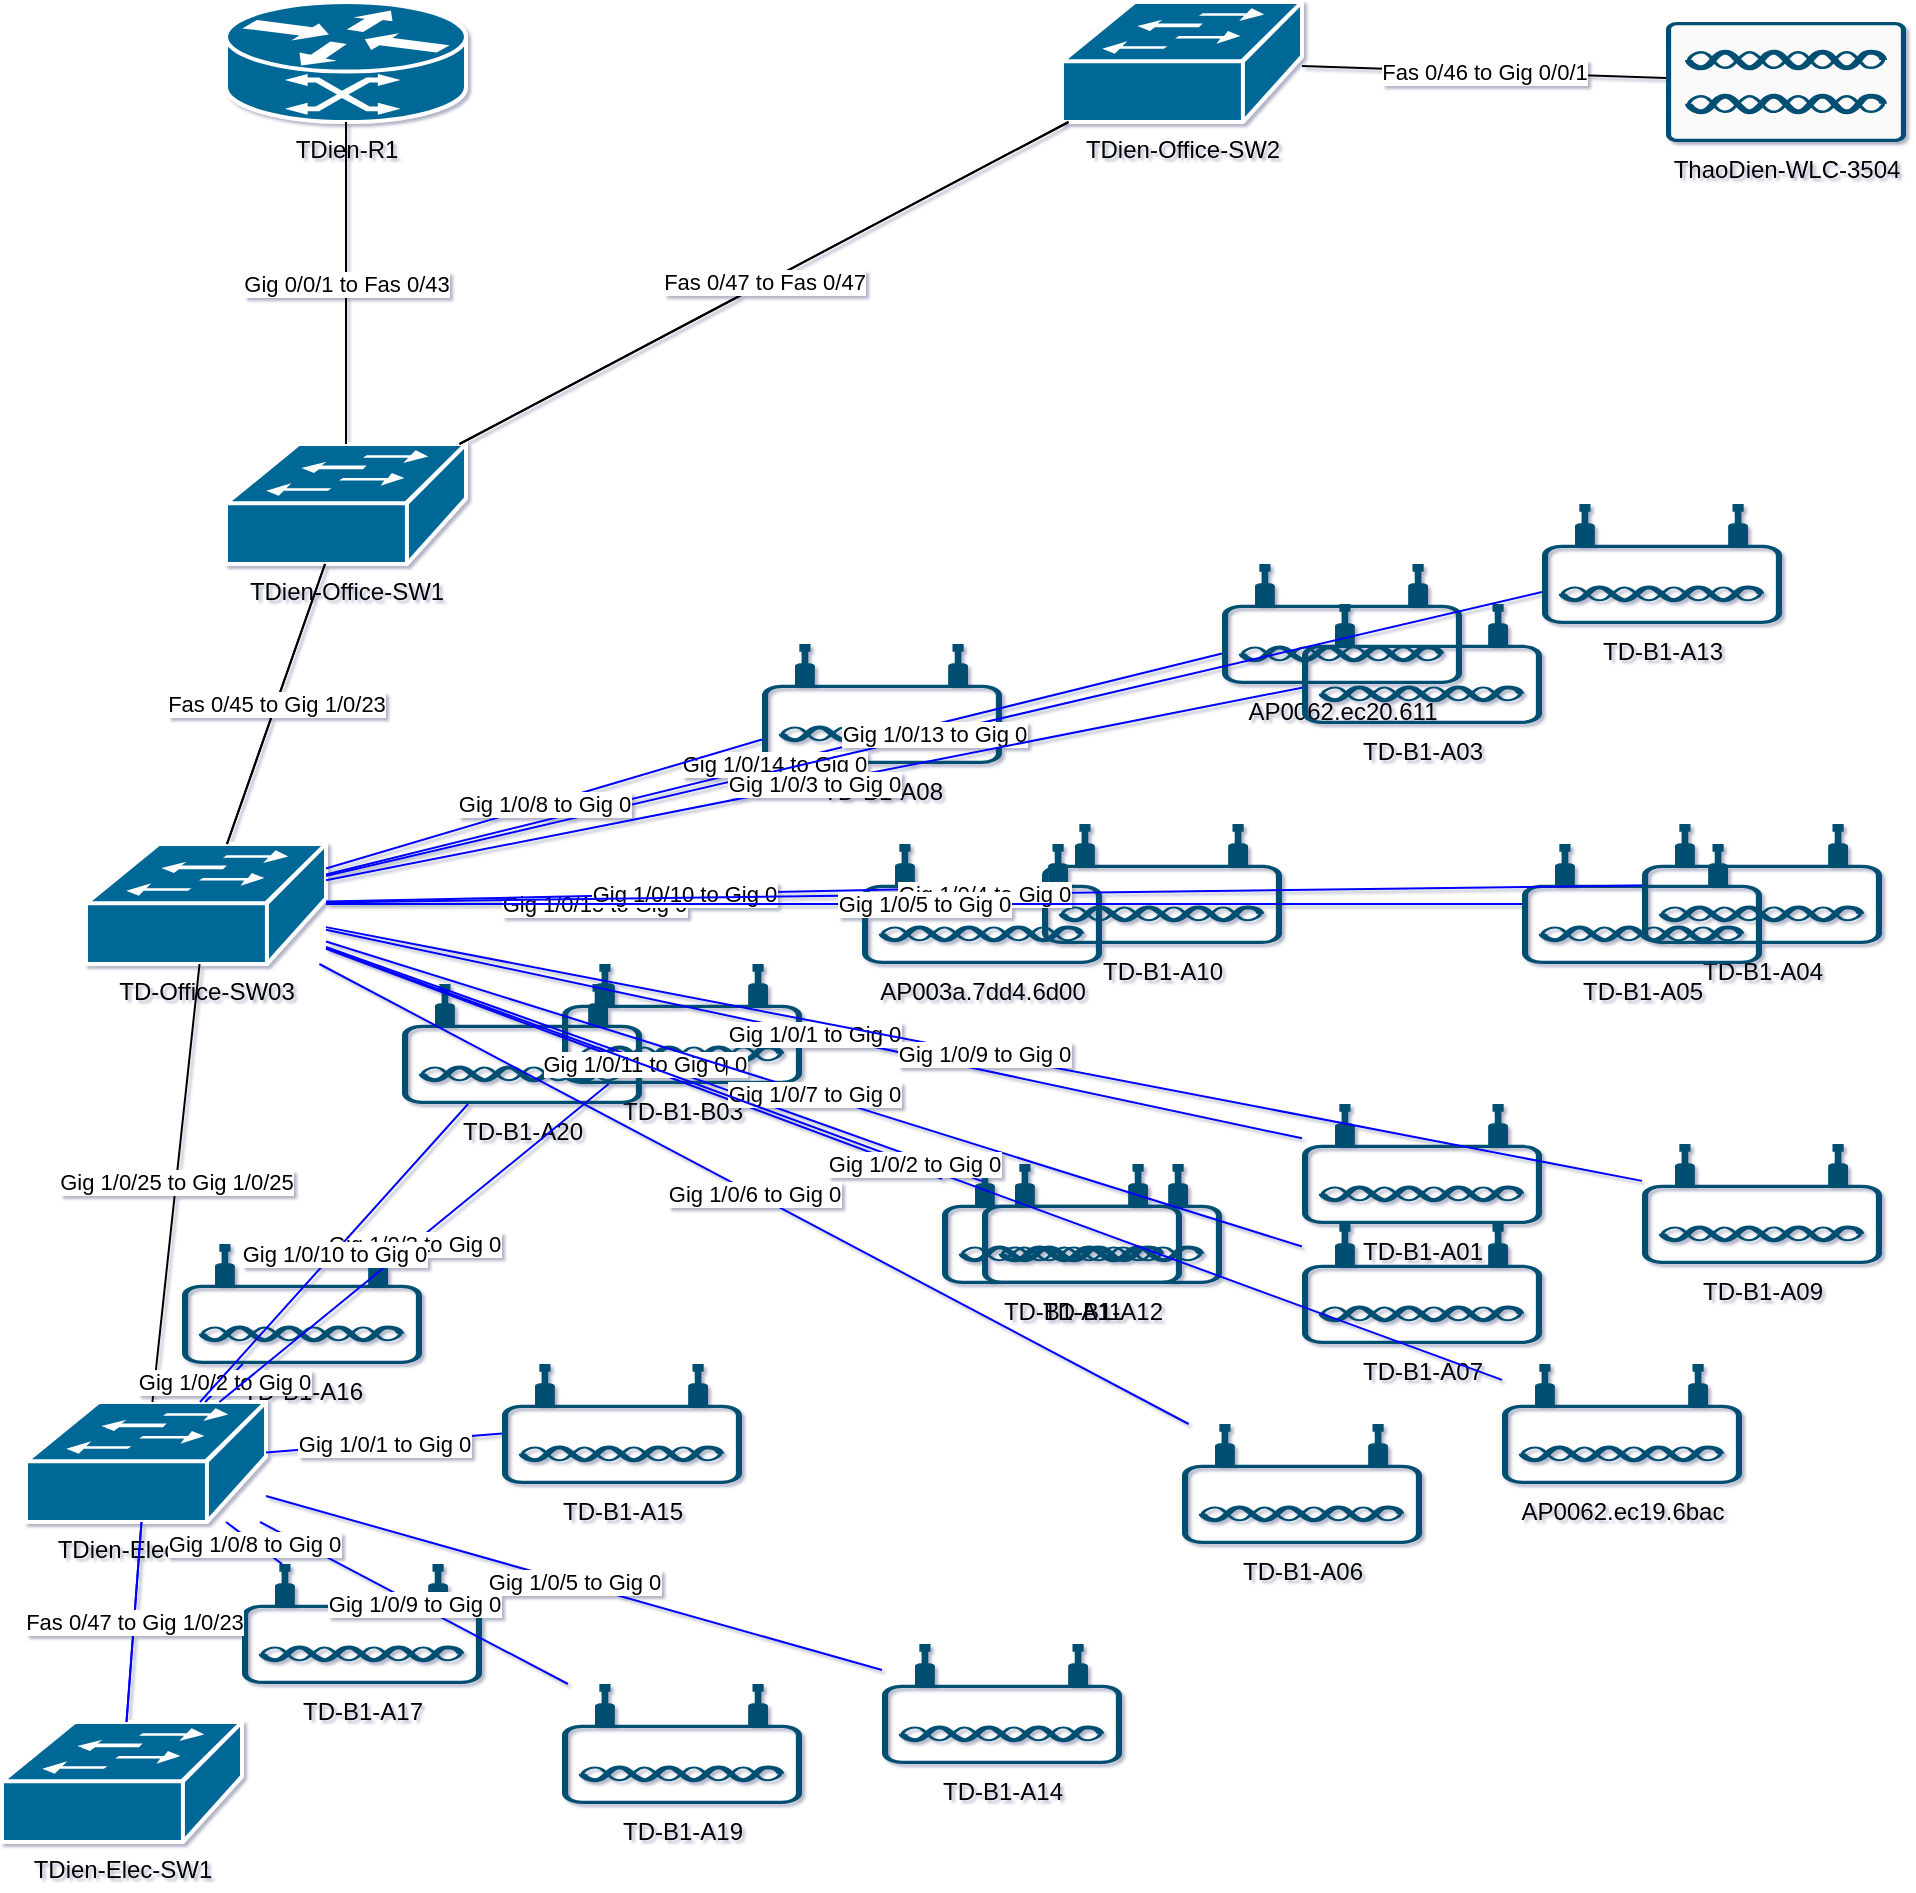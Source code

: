 <mxfile compressed="false" version="13.9.9" type="device">
  <diagram id="Page-1" name="Page-1">
    <mxGraphModel dx="1680" dy="803" grid="1" gridSize="10" guides="1" tooltips="1" connect="1" arrows="1" fold="1" page="1" pageScale="1" pageWidth="827" pageHeight="1169" math="0" shadow="1">
      <root>
        <mxCell id="0" />
        <mxCell id="1" parent="0" />
        <object label="TDien-Office-SW1" id="TDien-Office-SW1">
          <mxCell style="shape=mxgraph.cisco.switches.workgroup_switch;sketch=0;html=1;pointerEvents=1;dashed=0;fillColor=#036897;strokeColor=#ffffff;strokeWidth=2;verticalLabelPosition=bottom;verticalAlign=top;align=center;outlineConnect=0;" parent="1" vertex="1">
            <mxGeometry x="270" y="311" width="120" height="60" as="geometry" />
          </mxCell>
        </object>
        <object label="TDien-R1" id="TDien-R1">
          <mxCell style="shape=mxgraph.cisco.routers.atm_router;html=1;pointerEvents=1;dashed=0;fillColor=#036897;strokeColor=#ffffff;strokeWidth=2;verticalLabelPosition=bottom;verticalAlign=top;align=center;outlineConnect=0;" parent="1" vertex="1">
            <mxGeometry x="270" y="90" width="120" height="60" as="geometry" />
          </mxCell>
        </object>
        <object label="TD-Office-SW03" id="TD-Office-SW03">
          <mxCell style="shape=mxgraph.cisco.switches.workgroup_switch;sketch=0;html=1;pointerEvents=1;dashed=0;fillColor=#036897;strokeColor=#ffffff;strokeWidth=2;verticalLabelPosition=bottom;verticalAlign=top;align=center;outlineConnect=0;" parent="1" vertex="1">
            <mxGeometry x="200" y="511" width="120" height="60" as="geometry" />
          </mxCell>
        </object>
        <object label="TDien-Office-SW2" id="TDien-Office-SW2">
          <mxCell style="shape=mxgraph.cisco.switches.workgroup_switch;sketch=0;html=1;pointerEvents=1;dashed=0;fillColor=#036897;strokeColor=#ffffff;strokeWidth=2;verticalLabelPosition=bottom;verticalAlign=top;align=center;outlineConnect=0;" parent="1" vertex="1">
            <mxGeometry x="688" y="90" width="120" height="60" as="geometry" />
          </mxCell>
        </object>
        <object label="ThaoDien-WLC-3504" id="ThaoDien-WLC-3504">
          <mxCell style="sketch=0;points=[[0.015,0.015,0],[0.985,0.015,0],[0.985,0.985,0],[0.015,0.985,0],[0.25,0,0],[0.5,0,0],[0.75,0,0],[1,0.25,0],[1,0.5,0],[1,0.75,0],[0.75,1,0],[0.5,1,0],[0.25,1,0],[0,0.75,0],[0,0.5,0],[0,0.25,0]];verticalLabelPosition=bottom;html=1;verticalAlign=top;aspect=fixed;align=center;pointerEvents=1;shape=mxgraph.cisco19.rect;prIcon=dual_mode_access_point;fillColor=#FAFAFA;strokeColor=#005073;" parent="1" vertex="1">
            <mxGeometry x="990" y="100" width="120" height="60" as="geometry" />
          </mxCell>
        </object>
        <object label="TDien-Elec-SW2" id="TDien-Elec-SW2">
          <mxCell style="shape=mxgraph.cisco.switches.workgroup_switch;sketch=0;html=1;pointerEvents=1;dashed=0;fillColor=#036897;strokeColor=#ffffff;strokeWidth=2;verticalLabelPosition=bottom;verticalAlign=top;align=center;outlineConnect=0;" parent="1" vertex="1">
            <mxGeometry x="170" y="790" width="120" height="60" as="geometry" />
          </mxCell>
        </object>
        <object label="TDien-Elec-SW1" id="TDien-Elec-SW1">
          <mxCell style="shape=mxgraph.cisco.switches.workgroup_switch;sketch=0;html=1;pointerEvents=1;dashed=0;fillColor=#036897;strokeColor=#ffffff;strokeWidth=2;verticalLabelPosition=bottom;verticalAlign=top;align=center;outlineConnect=0;" parent="1" vertex="1">
            <mxGeometry x="158" y="950" width="120" height="60" as="geometry" />
          </mxCell>
        </object>
        <object label="TD-B1-A19" id="TD-B1-A19">
          <mxCell style="points=[[0.03,0.36,0],[0.18,0,0],[0.5,0.34,0],[0.82,0,0],[0.97,0.36,0],[1,0.67,0],[0.975,0.975,0],[0.5,1,0],[0.025,0.975,0],[0,0.67,0]];verticalLabelPosition=bottom;sketch=0;html=1;verticalAlign=top;aspect=fixed;align=center;pointerEvents=1;shape=mxgraph.cisco19.wireless_access_point;fillColor=#005073;strokeColor=none;" parent="1" vertex="1">
            <mxGeometry x="438" y="931" width="120" height="60" as="geometry" />
          </mxCell>
        </object>
        <object label="TD-B1-A14" id="TD-B1-A14">
          <mxCell style="points=[[0.03,0.36,0],[0.18,0,0],[0.5,0.34,0],[0.82,0,0],[0.97,0.36,0],[1,0.67,0],[0.975,0.975,0],[0.5,1,0],[0.025,0.975,0],[0,0.67,0]];verticalLabelPosition=bottom;sketch=0;html=1;verticalAlign=top;aspect=fixed;align=center;pointerEvents=1;shape=mxgraph.cisco19.wireless_access_point;fillColor=#005073;strokeColor=none;" parent="1" vertex="1">
            <mxGeometry x="598" y="911" width="120" height="60" as="geometry" />
          </mxCell>
        </object>
        <object label="TD-B1-A15" id="TD-B1-A15">
          <mxCell style="points=[[0.03,0.36,0],[0.18,0,0],[0.5,0.34,0],[0.82,0,0],[0.97,0.36,0],[1,0.67,0],[0.975,0.975,0],[0.5,1,0],[0.025,0.975,0],[0,0.67,0]];verticalLabelPosition=bottom;sketch=0;html=1;verticalAlign=top;aspect=fixed;align=center;pointerEvents=1;shape=mxgraph.cisco19.wireless_access_point;fillColor=#005073;strokeColor=none;" parent="1" vertex="1">
            <mxGeometry x="408" y="771" width="120" height="60" as="geometry" />
          </mxCell>
        </object>
        <object label="TD-B1-A16" id="TD-B1-A16">
          <mxCell style="points=[[0.03,0.36,0],[0.18,0,0],[0.5,0.34,0],[0.82,0,0],[0.97,0.36,0],[1,0.67,0],[0.975,0.975,0],[0.5,1,0],[0.025,0.975,0],[0,0.67,0]];verticalLabelPosition=bottom;sketch=0;html=1;verticalAlign=top;aspect=fixed;align=center;pointerEvents=1;shape=mxgraph.cisco19.wireless_access_point;fillColor=#005073;strokeColor=none;" parent="1" vertex="1">
            <mxGeometry x="248" y="711" width="120" height="60" as="geometry" />
          </mxCell>
        </object>
        <object label="TD-B1-A17" id="TD-B1-A17">
          <mxCell style="points=[[0.03,0.36,0],[0.18,0,0],[0.5,0.34,0],[0.82,0,0],[0.97,0.36,0],[1,0.67,0],[0.975,0.975,0],[0.5,1,0],[0.025,0.975,0],[0,0.67,0]];verticalLabelPosition=bottom;sketch=0;html=1;verticalAlign=top;aspect=fixed;align=center;pointerEvents=1;shape=mxgraph.cisco19.wireless_access_point;fillColor=#005073;strokeColor=none;" parent="1" vertex="1">
            <mxGeometry x="278" y="871" width="120" height="60" as="geometry" />
          </mxCell>
        </object>
        <object label="TD-B1-B03" id="TD-B1-B03">
          <mxCell style="points=[[0.03,0.36,0],[0.18,0,0],[0.5,0.34,0],[0.82,0,0],[0.97,0.36,0],[1,0.67,0],[0.975,0.975,0],[0.5,1,0],[0.025,0.975,0],[0,0.67,0]];verticalLabelPosition=bottom;sketch=0;html=1;verticalAlign=top;aspect=fixed;align=center;pointerEvents=1;shape=mxgraph.cisco19.wireless_access_point;fillColor=#005073;strokeColor=none;" parent="1" vertex="1">
            <mxGeometry x="438" y="571" width="120" height="60" as="geometry" />
          </mxCell>
        </object>
        <object label="TD-B1-A20" id="TD-B1-A20">
          <mxCell style="points=[[0.03,0.36,0],[0.18,0,0],[0.5,0.34,0],[0.82,0,0],[0.97,0.36,0],[1,0.67,0],[0.975,0.975,0],[0.5,1,0],[0.025,0.975,0],[0,0.67,0]];verticalLabelPosition=bottom;sketch=0;html=1;verticalAlign=top;aspect=fixed;align=center;pointerEvents=1;shape=mxgraph.cisco19.wireless_access_point;fillColor=#005073;strokeColor=none;" parent="1" vertex="1">
            <mxGeometry x="358" y="581" width="120" height="60" as="geometry" />
          </mxCell>
        </object>
        <object label="AP003a.7dd4.6d00" id="AP003a.7dd4.6d00">
          <mxCell style="points=[[0.03,0.36,0],[0.18,0,0],[0.5,0.34,0],[0.82,0,0],[0.97,0.36,0],[1,0.67,0],[0.975,0.975,0],[0.5,1,0],[0.025,0.975,0],[0,0.67,0]];verticalLabelPosition=bottom;sketch=0;html=1;verticalAlign=top;aspect=fixed;align=center;pointerEvents=1;shape=mxgraph.cisco19.wireless_access_point;fillColor=#005073;strokeColor=none;" parent="1" vertex="1">
            <mxGeometry x="588" y="511" width="120" height="60" as="geometry" />
          </mxCell>
        </object>
        <object label="AP0062.ec20.611" id="AP0062.ec20.611">
          <mxCell style="points=[[0.03,0.36,0],[0.18,0,0],[0.5,0.34,0],[0.82,0,0],[0.97,0.36,0],[1,0.67,0],[0.975,0.975,0],[0.5,1,0],[0.025,0.975,0],[0,0.67,0]];verticalLabelPosition=bottom;sketch=0;html=1;verticalAlign=top;aspect=fixed;align=center;pointerEvents=1;shape=mxgraph.cisco19.wireless_access_point;fillColor=#005073;strokeColor=none;" parent="1" vertex="1">
            <mxGeometry x="768" y="371" width="120" height="60" as="geometry" />
          </mxCell>
        </object>
        <object label="TD-B1-A13" id="TD-B1-A13">
          <mxCell style="points=[[0.03,0.36,0],[0.18,0,0],[0.5,0.34,0],[0.82,0,0],[0.97,0.36,0],[1,0.67,0],[0.975,0.975,0],[0.5,1,0],[0.025,0.975,0],[0,0.67,0]];verticalLabelPosition=bottom;sketch=0;html=1;verticalAlign=top;aspect=fixed;align=center;pointerEvents=1;shape=mxgraph.cisco19.wireless_access_point;fillColor=#005073;strokeColor=none;" parent="1" vertex="1">
            <mxGeometry x="928" y="341" width="120" height="60" as="geometry" />
          </mxCell>
        </object>
        <object label="TD-B1-A03" id="TD-B1-A03">
          <mxCell style="points=[[0.03,0.36,0],[0.18,0,0],[0.5,0.34,0],[0.82,0,0],[0.97,0.36,0],[1,0.67,0],[0.975,0.975,0],[0.5,1,0],[0.025,0.975,0],[0,0.67,0]];verticalLabelPosition=bottom;sketch=0;html=1;verticalAlign=top;aspect=fixed;align=center;pointerEvents=1;shape=mxgraph.cisco19.wireless_access_point;fillColor=#005073;strokeColor=none;" parent="1" vertex="1">
            <mxGeometry x="808" y="391" width="120" height="60" as="geometry" />
          </mxCell>
        </object>
        <object label="TD-B1-A12" id="TD-B1-A12">
          <mxCell style="points=[[0.03,0.36,0],[0.18,0,0],[0.5,0.34,0],[0.82,0,0],[0.97,0.36,0],[1,0.67,0],[0.975,0.975,0],[0.5,1,0],[0.025,0.975,0],[0,0.67,0]];verticalLabelPosition=bottom;sketch=0;html=1;verticalAlign=top;aspect=fixed;align=center;pointerEvents=1;shape=mxgraph.cisco19.wireless_access_point;fillColor=#005073;strokeColor=none;" parent="1" vertex="1">
            <mxGeometry x="648" y="671" width="120" height="60" as="geometry" />
          </mxCell>
        </object>
        <object label="TD-B1-A11" id="TD-B1-A11">
          <mxCell style="points=[[0.03,0.36,0],[0.18,0,0],[0.5,0.34,0],[0.82,0,0],[0.97,0.36,0],[1,0.67,0],[0.975,0.975,0],[0.5,1,0],[0.025,0.975,0],[0,0.67,0]];verticalLabelPosition=bottom;sketch=0;html=1;verticalAlign=top;aspect=fixed;align=center;pointerEvents=1;shape=mxgraph.cisco19.wireless_access_point;fillColor=#005073;strokeColor=none;" parent="1" vertex="1">
            <mxGeometry x="628" y="671" width="120" height="60" as="geometry" />
          </mxCell>
        </object>
        <object label="TD-B1-A10" id="TD-B1-A10">
          <mxCell style="points=[[0.03,0.36,0],[0.18,0,0],[0.5,0.34,0],[0.82,0,0],[0.97,0.36,0],[1,0.67,0],[0.975,0.975,0],[0.5,1,0],[0.025,0.975,0],[0,0.67,0]];verticalLabelPosition=bottom;sketch=0;html=1;verticalAlign=top;aspect=fixed;align=center;pointerEvents=1;shape=mxgraph.cisco19.wireless_access_point;fillColor=#005073;strokeColor=none;" parent="1" vertex="1">
            <mxGeometry x="678" y="501" width="120" height="60" as="geometry" />
          </mxCell>
        </object>
        <object label="TD-B1-A01" id="TD-B1-A01">
          <mxCell style="points=[[0.03,0.36,0],[0.18,0,0],[0.5,0.34,0],[0.82,0,0],[0.97,0.36,0],[1,0.67,0],[0.975,0.975,0],[0.5,1,0],[0.025,0.975,0],[0,0.67,0]];verticalLabelPosition=bottom;sketch=0;html=1;verticalAlign=top;aspect=fixed;align=center;pointerEvents=1;shape=mxgraph.cisco19.wireless_access_point;fillColor=#005073;strokeColor=none;" parent="1" vertex="1">
            <mxGeometry x="808" y="641" width="120" height="60" as="geometry" />
          </mxCell>
        </object>
        <object label="TD-B1-A06" id="TD-B1-A06">
          <mxCell style="points=[[0.03,0.36,0],[0.18,0,0],[0.5,0.34,0],[0.82,0,0],[0.97,0.36,0],[1,0.67,0],[0.975,0.975,0],[0.5,1,0],[0.025,0.975,0],[0,0.67,0]];verticalLabelPosition=bottom;sketch=0;html=1;verticalAlign=top;aspect=fixed;align=center;pointerEvents=1;shape=mxgraph.cisco19.wireless_access_point;fillColor=#005073;strokeColor=none;" parent="1" vertex="1">
            <mxGeometry x="748" y="801" width="120" height="60" as="geometry" />
          </mxCell>
        </object>
        <object label="TD-B1-A07" id="TD-B1-A07">
          <mxCell style="points=[[0.03,0.36,0],[0.18,0,0],[0.5,0.34,0],[0.82,0,0],[0.97,0.36,0],[1,0.67,0],[0.975,0.975,0],[0.5,1,0],[0.025,0.975,0],[0,0.67,0]];verticalLabelPosition=bottom;sketch=0;html=1;verticalAlign=top;aspect=fixed;align=center;pointerEvents=1;shape=mxgraph.cisco19.wireless_access_point;fillColor=#005073;strokeColor=none;" parent="1" vertex="1">
            <mxGeometry x="808" y="701" width="120" height="60" as="geometry" />
          </mxCell>
        </object>
        <object label="TD-B1-A04" id="TD-B1-A04">
          <mxCell style="points=[[0.03,0.36,0],[0.18,0,0],[0.5,0.34,0],[0.82,0,0],[0.97,0.36,0],[1,0.67,0],[0.975,0.975,0],[0.5,1,0],[0.025,0.975,0],[0,0.67,0]];verticalLabelPosition=bottom;sketch=0;html=1;verticalAlign=top;aspect=fixed;align=center;pointerEvents=1;shape=mxgraph.cisco19.wireless_access_point;fillColor=#005073;strokeColor=none;" parent="1" vertex="1">
            <mxGeometry x="978" y="501" width="120" height="60" as="geometry" />
          </mxCell>
        </object>
        <object label="TD-B1-A05" id="TD-B1-A05">
          <mxCell style="points=[[0.03,0.36,0],[0.18,0,0],[0.5,0.34,0],[0.82,0,0],[0.97,0.36,0],[1,0.67,0],[0.975,0.975,0],[0.5,1,0],[0.025,0.975,0],[0,0.67,0]];verticalLabelPosition=bottom;sketch=0;html=1;verticalAlign=top;aspect=fixed;align=center;pointerEvents=1;shape=mxgraph.cisco19.wireless_access_point;fillColor=#005073;strokeColor=none;" parent="1" vertex="1">
            <mxGeometry x="918" y="511" width="120" height="60" as="geometry" />
          </mxCell>
        </object>
        <object label="TD-B1-A08" id="TD-B1-A08">
          <mxCell style="points=[[0.03,0.36,0],[0.18,0,0],[0.5,0.34,0],[0.82,0,0],[0.97,0.36,0],[1,0.67,0],[0.975,0.975,0],[0.5,1,0],[0.025,0.975,0],[0,0.67,0]];verticalLabelPosition=bottom;sketch=0;html=1;verticalAlign=top;aspect=fixed;align=center;pointerEvents=1;shape=mxgraph.cisco19.wireless_access_point;fillColor=#005073;strokeColor=none;" parent="1" vertex="1">
            <mxGeometry x="538" y="411" width="120" height="60" as="geometry" />
          </mxCell>
        </object>
        <object label="TD-B1-A09" id="TD-B1-A09">
          <mxCell style="points=[[0.03,0.36,0],[0.18,0,0],[0.5,0.34,0],[0.82,0,0],[0.97,0.36,0],[1,0.67,0],[0.975,0.975,0],[0.5,1,0],[0.025,0.975,0],[0,0.67,0]];verticalLabelPosition=bottom;sketch=0;html=1;verticalAlign=top;aspect=fixed;align=center;pointerEvents=1;shape=mxgraph.cisco19.wireless_access_point;fillColor=#005073;strokeColor=none;" parent="1" vertex="1">
            <mxGeometry x="978" y="661" width="120" height="60" as="geometry" />
          </mxCell>
        </object>
        <object label="AP0062.ec19.6bac" id="AP0062.ec19.6bac">
          <mxCell style="points=[[0.03,0.36,0],[0.18,0,0],[0.5,0.34,0],[0.82,0,0],[0.97,0.36,0],[1,0.67,0],[0.975,0.975,0],[0.5,1,0],[0.025,0.975,0],[0,0.67,0]];verticalLabelPosition=bottom;sketch=0;html=1;verticalAlign=top;aspect=fixed;align=center;pointerEvents=1;shape=mxgraph.cisco19.wireless_access_point;fillColor=#005073;strokeColor=none;" parent="1" vertex="1">
            <mxGeometry x="908" y="771" width="120" height="60" as="geometry" />
          </mxCell>
        </object>
        <object label="Gig 0/0/1 to Fas 0/43" id="ce6eaff79254a94e84e75c307260e7ac">
          <mxCell style="endArrow=none;html=1;edgeStyle=orthogonalEdgeStyle;noEdgeStyle=1;" parent="1" source="TDien-R1" target="TDien-Office-SW1" edge="1">
            <mxGeometry relative="1" as="geometry" />
          </mxCell>
        </object>
        <object label="Fas 0/48 to Fas 0/48" id="e225997a3a8d16f4d68ca73c09d086d9">
          <mxCell style="endArrow=none;html=1;edgeStyle=orthogonalEdgeStyle;noEdgeStyle=1;" parent="1" source="TDien-Office-SW2" target="TDien-Office-SW1" edge="1">
            <mxGeometry relative="1" as="geometry" />
          </mxCell>
        </object>
        <object label="Fas 0/47 to Fas 0/47" id="ae0f6b1b138635f5377c4a868d76d43e">
          <mxCell style="endArrow=none;html=1;edgeStyle=orthogonalEdgeStyle;noEdgeStyle=1;" parent="1" source="TDien-Office-SW2" target="TDien-Office-SW1" edge="1">
            <mxGeometry relative="1" as="geometry" />
          </mxCell>
        </object>
        <object label="Fas 0/46 to Gig 0/0/1" id="cb3f0773f395b571b01b028d5964ef35">
          <mxCell style="endArrow=none;html=1;edgeStyle=orthogonalEdgeStyle;noEdgeStyle=1;" parent="1" source="TDien-Office-SW2" target="ThaoDien-WLC-3504" edge="1">
            <mxGeometry relative="1" as="geometry" />
          </mxCell>
        </object>
        <object label="Fas 0/46 to Gig 1/0/24" id="23d4bc5795e8fb4222200caf66ccf8ab">
          <mxCell style="endArrow=none;html=1;edgeStyle=orthogonalEdgeStyle;noEdgeStyle=1;" parent="1" source="TD-Office-SW03" target="TDien-Office-SW1" edge="1">
            <mxGeometry relative="1" as="geometry" />
          </mxCell>
        </object>
        <object label="Fas 0/45 to Gig 1/0/23" id="e347e501987fdf76f5fb465f05d866d2">
          <mxCell style="endArrow=none;html=1;edgeStyle=orthogonalEdgeStyle;noEdgeStyle=1;" parent="1" source="TD-Office-SW03" target="TDien-Office-SW1" edge="1">
            <mxGeometry relative="1" as="geometry" />
          </mxCell>
        </object>
        <object label="Gig 1/0/15 to Gig 0" id="0264fff7dc657fbd9231f46c345eb97b">
          <mxCell style="endArrow=none;html=1;edgeStyle=orthogonalEdgeStyle;strokeColor=#0000FF;noEdgeStyle=1;" parent="1" source="TD-Office-SW03" target="AP003a.7dd4.6d00" edge="1">
            <mxGeometry relative="1" as="geometry" />
          </mxCell>
        </object>
        <object label="Gig 1/0/14 to Gig 0" id="1a6fa004122591ad9244e45794eecfb6">
          <mxCell style="endArrow=none;html=1;edgeStyle=orthogonalEdgeStyle;strokeColor=#0000FF;noEdgeStyle=1;" parent="1" source="TD-Office-SW03" target="AP0062.ec20.611" edge="1">
            <mxGeometry relative="1" as="geometry" />
          </mxCell>
        </object>
        <object label="Gig 1/0/13 to Gig 0" id="efbdeab37713ec1db79625f1041bdabe">
          <mxCell style="endArrow=none;html=1;edgeStyle=orthogonalEdgeStyle;strokeColor=#0000FF;noEdgeStyle=1;" parent="1" source="TD-Office-SW03" target="TD-B1-A13" edge="1">
            <mxGeometry relative="1" as="geometry" />
          </mxCell>
        </object>
        <object label="Gig 1/0/3 to Gig 0" id="b4c6a0e0d8c7b60776c939bc982cc829">
          <mxCell style="endArrow=none;html=1;edgeStyle=orthogonalEdgeStyle;strokeColor=#0000FF;noEdgeStyle=1;" parent="1" source="TD-Office-SW03" target="TD-B1-A03" edge="1">
            <mxGeometry relative="1" as="geometry" />
          </mxCell>
        </object>
        <object label="Gig 1/0/12 to Gig 0" id="b4837cbbfba209fb63fc18cf10865695">
          <mxCell style="endArrow=none;html=1;edgeStyle=orthogonalEdgeStyle;strokeColor=#0000FF;noEdgeStyle=1;" parent="1" source="TD-Office-SW03" target="TD-B1-A12" edge="1">
            <mxGeometry relative="1" as="geometry" />
          </mxCell>
        </object>
        <object label="Gig 1/0/11 to Gig 0" id="ac94591d307cd24c6688308fe6d3829d">
          <mxCell style="endArrow=none;html=1;edgeStyle=orthogonalEdgeStyle;strokeColor=#0000FF;noEdgeStyle=1;" parent="1" source="TD-Office-SW03" target="TD-B1-A11" edge="1">
            <mxGeometry relative="1" as="geometry" />
          </mxCell>
        </object>
        <object label="Gig 1/0/10 to Gig 0" id="ce2b78b703f0b6912769fd995a6637b4">
          <mxCell style="endArrow=none;html=1;edgeStyle=orthogonalEdgeStyle;strokeColor=#0000FF;noEdgeStyle=1;" parent="1" source="TD-Office-SW03" target="TD-B1-A10" edge="1">
            <mxGeometry relative="1" as="geometry" />
          </mxCell>
        </object>
        <object label="Gig 1/0/1 to Gig 0" id="cdd8a2538e457f8a7a2fd70ceb6530ca">
          <mxCell style="endArrow=none;html=1;edgeStyle=orthogonalEdgeStyle;strokeColor=#0000FF;noEdgeStyle=1;" parent="1" source="TD-Office-SW03" target="TD-B1-A01" edge="1">
            <mxGeometry relative="1" as="geometry" />
          </mxCell>
        </object>
        <object label="Gig 1/0/6 to Gig 0" id="d124494d77ed2af6a4db1e91b22955ec">
          <mxCell style="endArrow=none;html=1;edgeStyle=orthogonalEdgeStyle;strokeColor=#0000FF;noEdgeStyle=1;" parent="1" source="TD-Office-SW03" target="TD-B1-A06" edge="1">
            <mxGeometry relative="1" as="geometry" />
          </mxCell>
        </object>
        <object label="Gig 1/0/7 to Gig 0" id="191b9c51878f67695624394f789a7023">
          <mxCell style="endArrow=none;html=1;edgeStyle=orthogonalEdgeStyle;strokeColor=#0000FF;noEdgeStyle=1;" parent="1" source="TD-Office-SW03" target="TD-B1-A07" edge="1">
            <mxGeometry relative="1" as="geometry" />
          </mxCell>
        </object>
        <object label="Gig 1/0/4 to Gig 0" id="1bd59a88cab335f614592cc302862efa">
          <mxCell style="endArrow=none;html=1;edgeStyle=orthogonalEdgeStyle;strokeColor=#0000FF;noEdgeStyle=1;" parent="1" source="TD-Office-SW03" target="TD-B1-A04" edge="1">
            <mxGeometry relative="1" as="geometry" />
          </mxCell>
        </object>
        <object label="Gig 1/0/5 to Gig 0" id="be2819853694c5bac64685118e88347a">
          <mxCell style="endArrow=none;html=1;edgeStyle=orthogonalEdgeStyle;strokeColor=#0000FF;noEdgeStyle=1;" parent="1" source="TD-Office-SW03" target="TD-B1-A05" edge="1">
            <mxGeometry relative="1" as="geometry" />
          </mxCell>
        </object>
        <object label="Gig 1/0/8 to Gig 0" id="1a8943338ffaa2e16b9979a9d2197332">
          <mxCell style="endArrow=none;html=1;edgeStyle=orthogonalEdgeStyle;strokeColor=#0000FF;noEdgeStyle=1;" parent="1" source="TD-Office-SW03" target="TD-B1-A08" edge="1">
            <mxGeometry relative="1" as="geometry" />
          </mxCell>
        </object>
        <object label="Gig 1/0/9 to Gig 0" id="99aa744544642ad5981b896ae7f258d4">
          <mxCell style="endArrow=none;html=1;edgeStyle=orthogonalEdgeStyle;strokeColor=#0000FF;noEdgeStyle=1;" parent="1" source="TD-Office-SW03" target="TD-B1-A09" edge="1">
            <mxGeometry relative="1" as="geometry" />
          </mxCell>
        </object>
        <object label="Gig 1/0/25 to Gig 1/0/25" id="525c37459473531eab89d4568ba48205">
          <mxCell style="endArrow=none;html=1;edgeStyle=orthogonalEdgeStyle;noEdgeStyle=1;" parent="1" source="TD-Office-SW03" target="TDien-Elec-SW2" edge="1">
            <mxGeometry relative="1" as="geometry" />
          </mxCell>
        </object>
        <object label="Gig 1/0/2 to Gig 0" id="942e30f8b6a93f4ec9e1ddc0b88eb92b">
          <mxCell style="endArrow=none;html=1;edgeStyle=orthogonalEdgeStyle;strokeColor=#0000FF;noEdgeStyle=1;" parent="1" source="TD-Office-SW03" target="AP0062.ec19.6bac" edge="1">
            <mxGeometry relative="1" as="geometry" />
          </mxCell>
        </object>
        <object label="Fas 0/48 to Gig 1/0/24" id="277859cd1c7200373f406ff612d8c4c9">
          <mxCell style="endArrow=none;html=1;edgeStyle=orthogonalEdgeStyle;strokeColor=#0000FF;noEdgeStyle=1;" parent="1" source="TDien-Elec-SW1" target="TDien-Elec-SW2" edge="1">
            <mxGeometry relative="1" as="geometry" />
          </mxCell>
        </object>
        <object label="Fas 0/47 to Gig 1/0/23" id="f436b1f6ca1c70c0edbe953545245771">
          <mxCell style="endArrow=none;html=1;edgeStyle=orthogonalEdgeStyle;strokeColor=#0000FF;noEdgeStyle=1;" parent="1" source="TDien-Elec-SW1" target="TDien-Elec-SW2" edge="1">
            <mxGeometry relative="1" as="geometry" />
          </mxCell>
        </object>
        <object label="Gig 1/0/9 to Gig 0" id="680c76afaceb24f8c6aa34ff931c5095">
          <mxCell style="endArrow=none;html=1;edgeStyle=orthogonalEdgeStyle;strokeColor=#0000FF;noEdgeStyle=1;" parent="1" source="TDien-Elec-SW2" target="TD-B1-A19" edge="1">
            <mxGeometry relative="1" as="geometry" />
          </mxCell>
        </object>
        <object label="Gig 1/0/5 to Gig 0" id="d9e70a63edd6f4722c0f5c158472a365">
          <mxCell style="endArrow=none;html=1;edgeStyle=orthogonalEdgeStyle;strokeColor=#0000FF;noEdgeStyle=1;" parent="1" source="TDien-Elec-SW2" target="TD-B1-A14" edge="1">
            <mxGeometry relative="1" as="geometry" />
          </mxCell>
        </object>
        <object label="Gig 1/0/1 to Gig 0" id="14d715ff89dae13f9eeb80ab3866b938">
          <mxCell style="endArrow=none;html=1;edgeStyle=orthogonalEdgeStyle;strokeColor=#0000FF;noEdgeStyle=1;" parent="1" source="TDien-Elec-SW2" target="TD-B1-A15" edge="1">
            <mxGeometry relative="1" as="geometry" />
          </mxCell>
        </object>
        <object label="Gig 1/0/2 to Gig 0" id="6ada679210e85a0edbf34857283ec9ef">
          <mxCell style="endArrow=none;html=1;edgeStyle=orthogonalEdgeStyle;strokeColor=#0000FF;noEdgeStyle=1;" parent="1" source="TDien-Elec-SW2" target="TD-B1-A16" edge="1">
            <mxGeometry relative="1" as="geometry" />
          </mxCell>
        </object>
        <object label="Gig 1/0/8 to Gig 0" id="7fe9ed3af37fbc3ca51abe8a3866e33a">
          <mxCell style="endArrow=none;html=1;edgeStyle=orthogonalEdgeStyle;strokeColor=#0000FF;noEdgeStyle=1;" parent="1" source="TDien-Elec-SW2" target="TD-B1-A17" edge="1">
            <mxGeometry relative="1" as="geometry" />
          </mxCell>
        </object>
        <object label="Gig 1/0/3 to Gig 0" id="c2375b6e0b9c2a200594560393e17305">
          <mxCell style="endArrow=none;html=1;edgeStyle=orthogonalEdgeStyle;strokeColor=#0000FF;noEdgeStyle=1;" parent="1" source="TDien-Elec-SW2" target="TD-B1-B03" edge="1">
            <mxGeometry relative="1" as="geometry" />
          </mxCell>
        </object>
        <object label="Gig 1/0/10 to Gig 0" id="8647aca8fb52579137b653b72d6d765d">
          <mxCell style="endArrow=none;html=1;edgeStyle=orthogonalEdgeStyle;strokeColor=#0000FF;noEdgeStyle=1;" parent="1" source="TDien-Elec-SW2" target="TD-B1-A20" edge="1">
            <mxGeometry relative="1" as="geometry" />
          </mxCell>
        </object>
      </root>
    </mxGraphModel>
  </diagram>
</mxfile>
